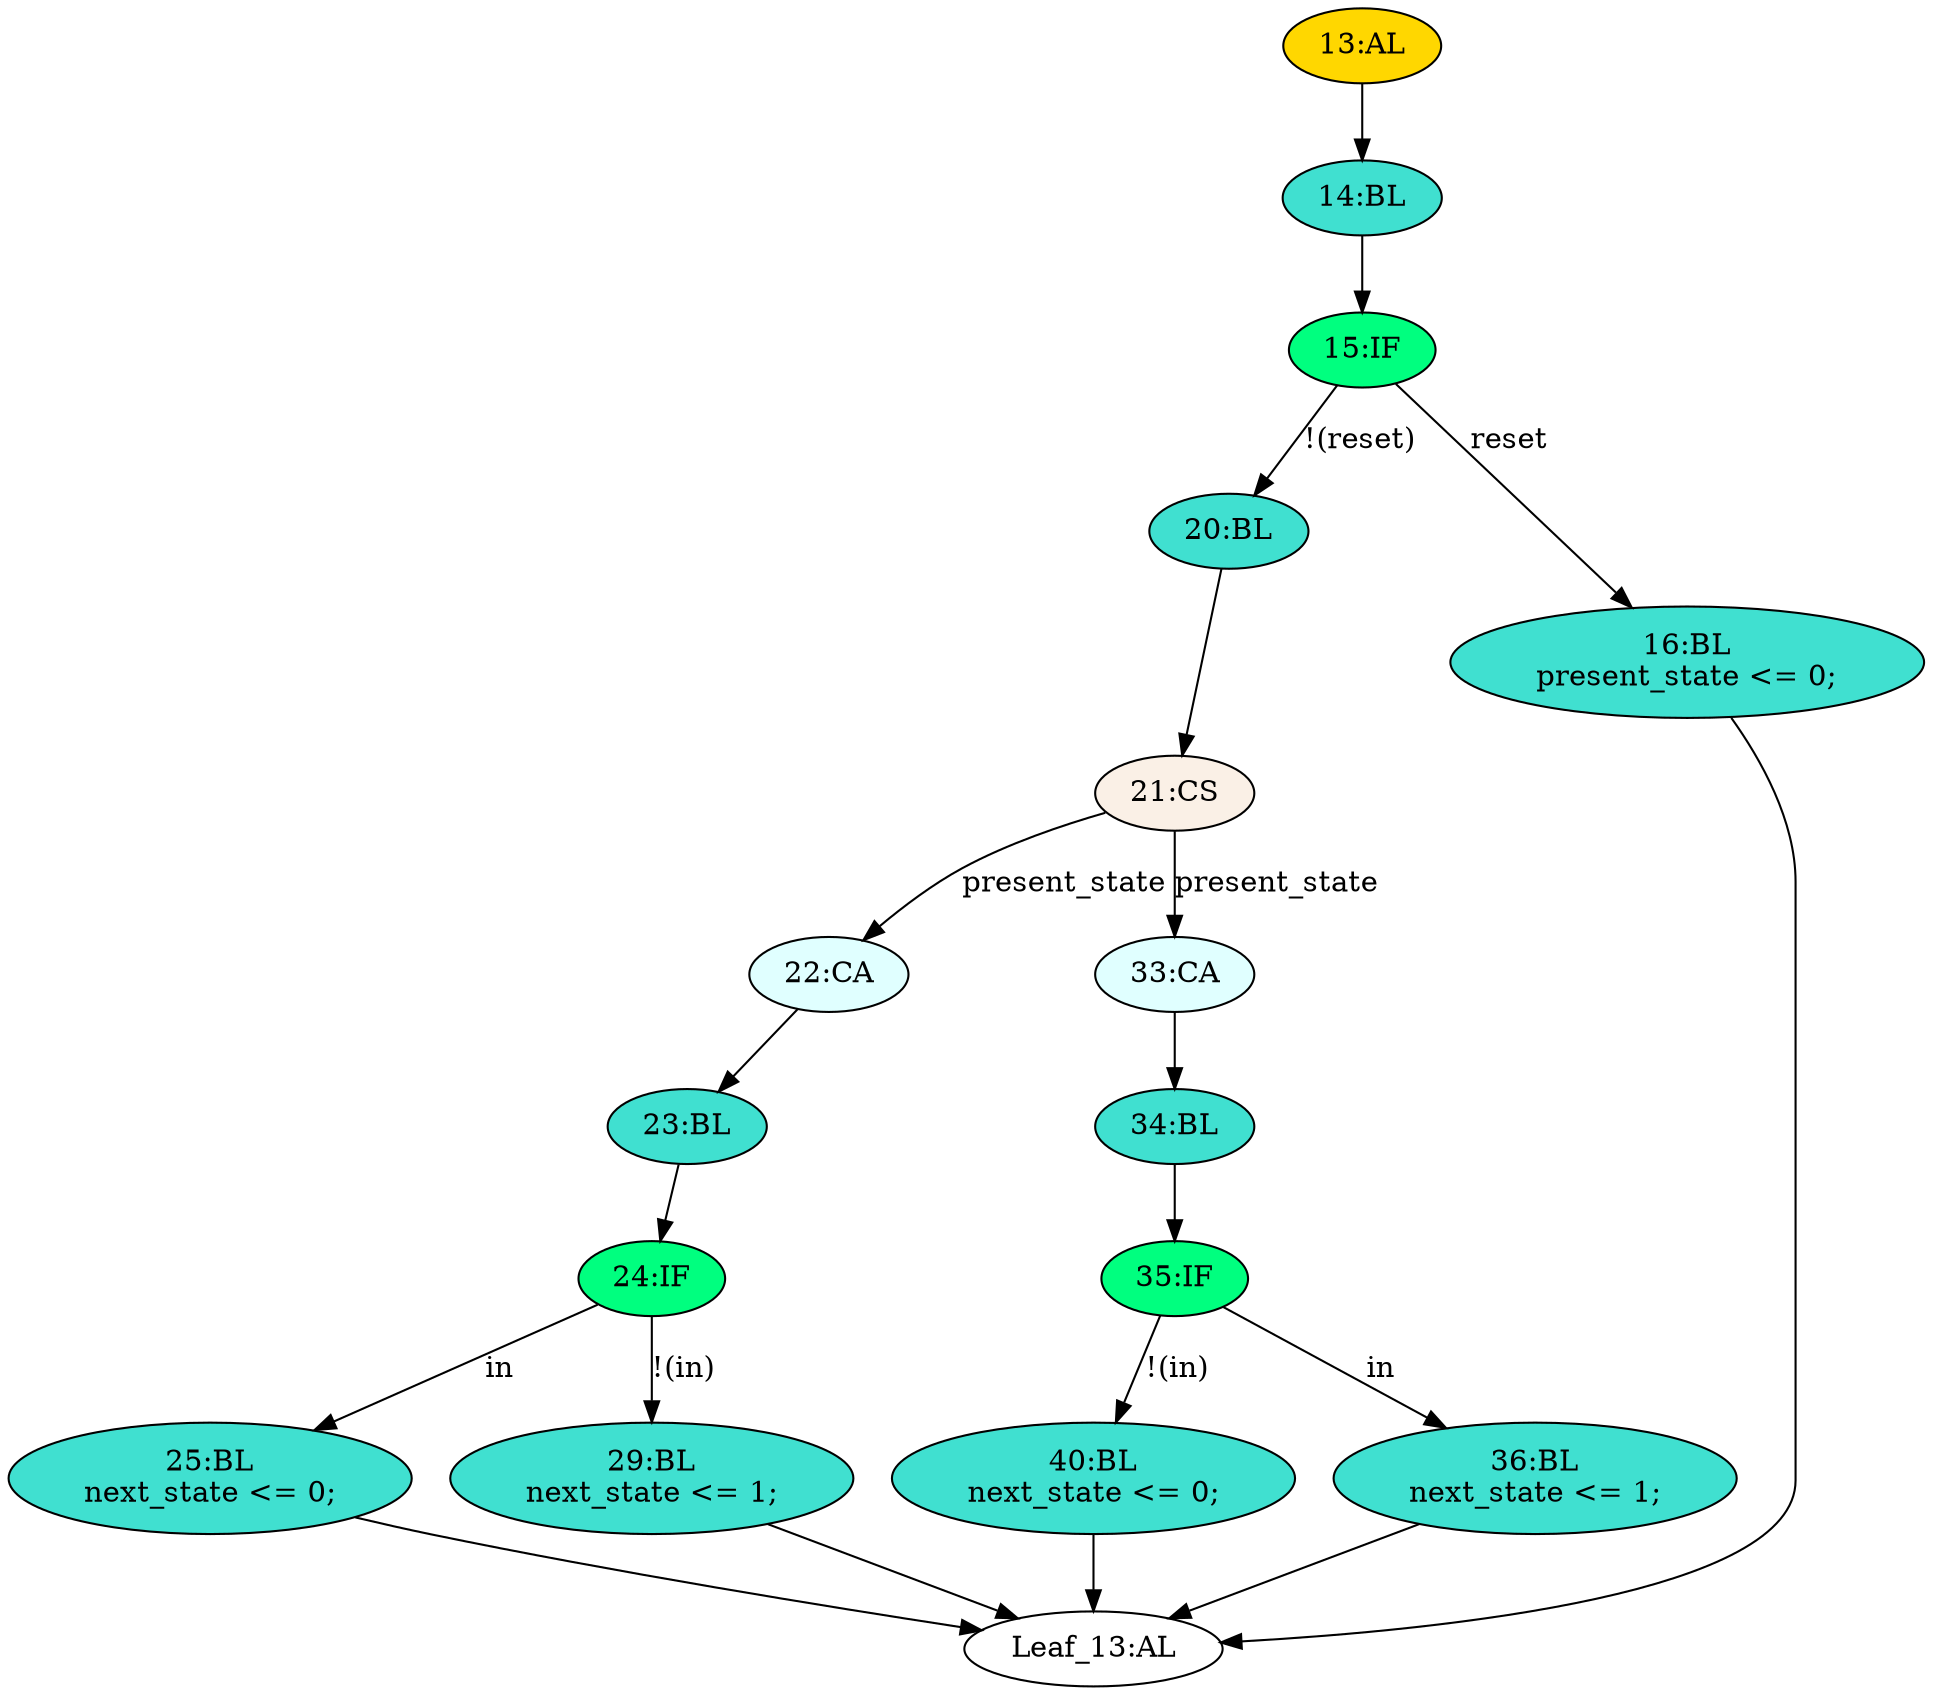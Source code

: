 strict digraph "" {
	node [label="\N"];
	"40:BL"	[ast="<pyverilog.vparser.ast.Block object at 0x7f159b568dd0>",
		fillcolor=turquoise,
		label="40:BL
next_state <= 0;",
		statements="[<pyverilog.vparser.ast.NonblockingSubstitution object at 0x7f159b5688d0>]",
		style=filled,
		typ=Block];
	"Leaf_13:AL"	[def_var="['present_state', 'next_state']",
		label="Leaf_13:AL"];
	"40:BL" -> "Leaf_13:AL"	[cond="[]",
		lineno=None];
	"14:BL"	[ast="<pyverilog.vparser.ast.Block object at 0x7f159b568e10>",
		fillcolor=turquoise,
		label="14:BL",
		statements="[]",
		style=filled,
		typ=Block];
	"15:IF"	[ast="<pyverilog.vparser.ast.IfStatement object at 0x7f159b568e50>",
		fillcolor=springgreen,
		label="15:IF",
		statements="[]",
		style=filled,
		typ=IfStatement];
	"14:BL" -> "15:IF"	[cond="[]",
		lineno=None];
	"22:CA"	[ast="<pyverilog.vparser.ast.Case object at 0x7f159b566050>",
		fillcolor=lightcyan,
		label="22:CA",
		statements="[]",
		style=filled,
		typ=Case];
	"23:BL"	[ast="<pyverilog.vparser.ast.Block object at 0x7f159b5660d0>",
		fillcolor=turquoise,
		label="23:BL",
		statements="[]",
		style=filled,
		typ=Block];
	"22:CA" -> "23:BL"	[cond="[]",
		lineno=None];
	"33:CA"	[ast="<pyverilog.vparser.ast.Case object at 0x7f159b5664d0>",
		fillcolor=lightcyan,
		label="33:CA",
		statements="[]",
		style=filled,
		typ=Case];
	"34:BL"	[ast="<pyverilog.vparser.ast.Block object at 0x7f159b566550>",
		fillcolor=turquoise,
		label="34:BL",
		statements="[]",
		style=filled,
		typ=Block];
	"33:CA" -> "34:BL"	[cond="[]",
		lineno=None];
	"20:BL"	[ast="<pyverilog.vparser.ast.Block object at 0x7f159b568ed0>",
		fillcolor=turquoise,
		label="20:BL",
		statements="[]",
		style=filled,
		typ=Block];
	"21:CS"	[ast="<pyverilog.vparser.ast.CaseStatement object at 0x7f159b568f10>",
		fillcolor=linen,
		label="21:CS",
		statements="[]",
		style=filled,
		typ=CaseStatement];
	"20:BL" -> "21:CS"	[cond="[]",
		lineno=None];
	"21:CS" -> "22:CA"	[cond="['present_state']",
		label=present_state,
		lineno=21];
	"21:CS" -> "33:CA"	[cond="['present_state']",
		label=present_state,
		lineno=21];
	"15:IF" -> "20:BL"	[cond="['reset']",
		label="!(reset)",
		lineno=15];
	"16:BL"	[ast="<pyverilog.vparser.ast.Block object at 0x7f159b566790>",
		fillcolor=turquoise,
		label="16:BL
present_state <= 0;",
		statements="[<pyverilog.vparser.ast.NonblockingSubstitution object at 0x7f159b5667d0>]",
		style=filled,
		typ=Block];
	"15:IF" -> "16:BL"	[cond="['reset']",
		label=reset,
		lineno=15];
	"24:IF"	[ast="<pyverilog.vparser.ast.IfStatement object at 0x7f159b566110>",
		fillcolor=springgreen,
		label="24:IF",
		statements="[]",
		style=filled,
		typ=IfStatement];
	"25:BL"	[ast="<pyverilog.vparser.ast.Block object at 0x7f159b566310>",
		fillcolor=turquoise,
		label="25:BL
next_state <= 0;",
		statements="[<pyverilog.vparser.ast.NonblockingSubstitution object at 0x7f159b566350>]",
		style=filled,
		typ=Block];
	"24:IF" -> "25:BL"	[cond="['in']",
		label=in,
		lineno=24];
	"29:BL"	[ast="<pyverilog.vparser.ast.Block object at 0x7f159b566150>",
		fillcolor=turquoise,
		label="29:BL
next_state <= 1;",
		statements="[<pyverilog.vparser.ast.NonblockingSubstitution object at 0x7f159b566190>]",
		style=filled,
		typ=Block];
	"24:IF" -> "29:BL"	[cond="['in']",
		label="!(in)",
		lineno=24];
	"36:BL"	[ast="<pyverilog.vparser.ast.Block object at 0x7f159b5665d0>",
		fillcolor=turquoise,
		label="36:BL
next_state <= 1;",
		statements="[<pyverilog.vparser.ast.NonblockingSubstitution object at 0x7f159b566610>]",
		style=filled,
		typ=Block];
	"36:BL" -> "Leaf_13:AL"	[cond="[]",
		lineno=None];
	"35:IF"	[ast="<pyverilog.vparser.ast.IfStatement object at 0x7f159b566590>",
		fillcolor=springgreen,
		label="35:IF",
		statements="[]",
		style=filled,
		typ=IfStatement];
	"34:BL" -> "35:IF"	[cond="[]",
		lineno=None];
	"25:BL" -> "Leaf_13:AL"	[cond="[]",
		lineno=None];
	"13:AL"	[ast="<pyverilog.vparser.ast.Always object at 0x7f159b566a10>",
		clk_sens=True,
		fillcolor=gold,
		label="13:AL",
		sens="['clk']",
		statements="[]",
		style=filled,
		typ=Always,
		use_var="['reset', 'present_state', 'in']"];
	"13:AL" -> "14:BL"	[cond="[]",
		lineno=None];
	"35:IF" -> "40:BL"	[cond="['in']",
		label="!(in)",
		lineno=35];
	"35:IF" -> "36:BL"	[cond="['in']",
		label=in,
		lineno=35];
	"29:BL" -> "Leaf_13:AL"	[cond="[]",
		lineno=None];
	"23:BL" -> "24:IF"	[cond="[]",
		lineno=None];
	"16:BL" -> "Leaf_13:AL"	[cond="[]",
		lineno=None];
}
